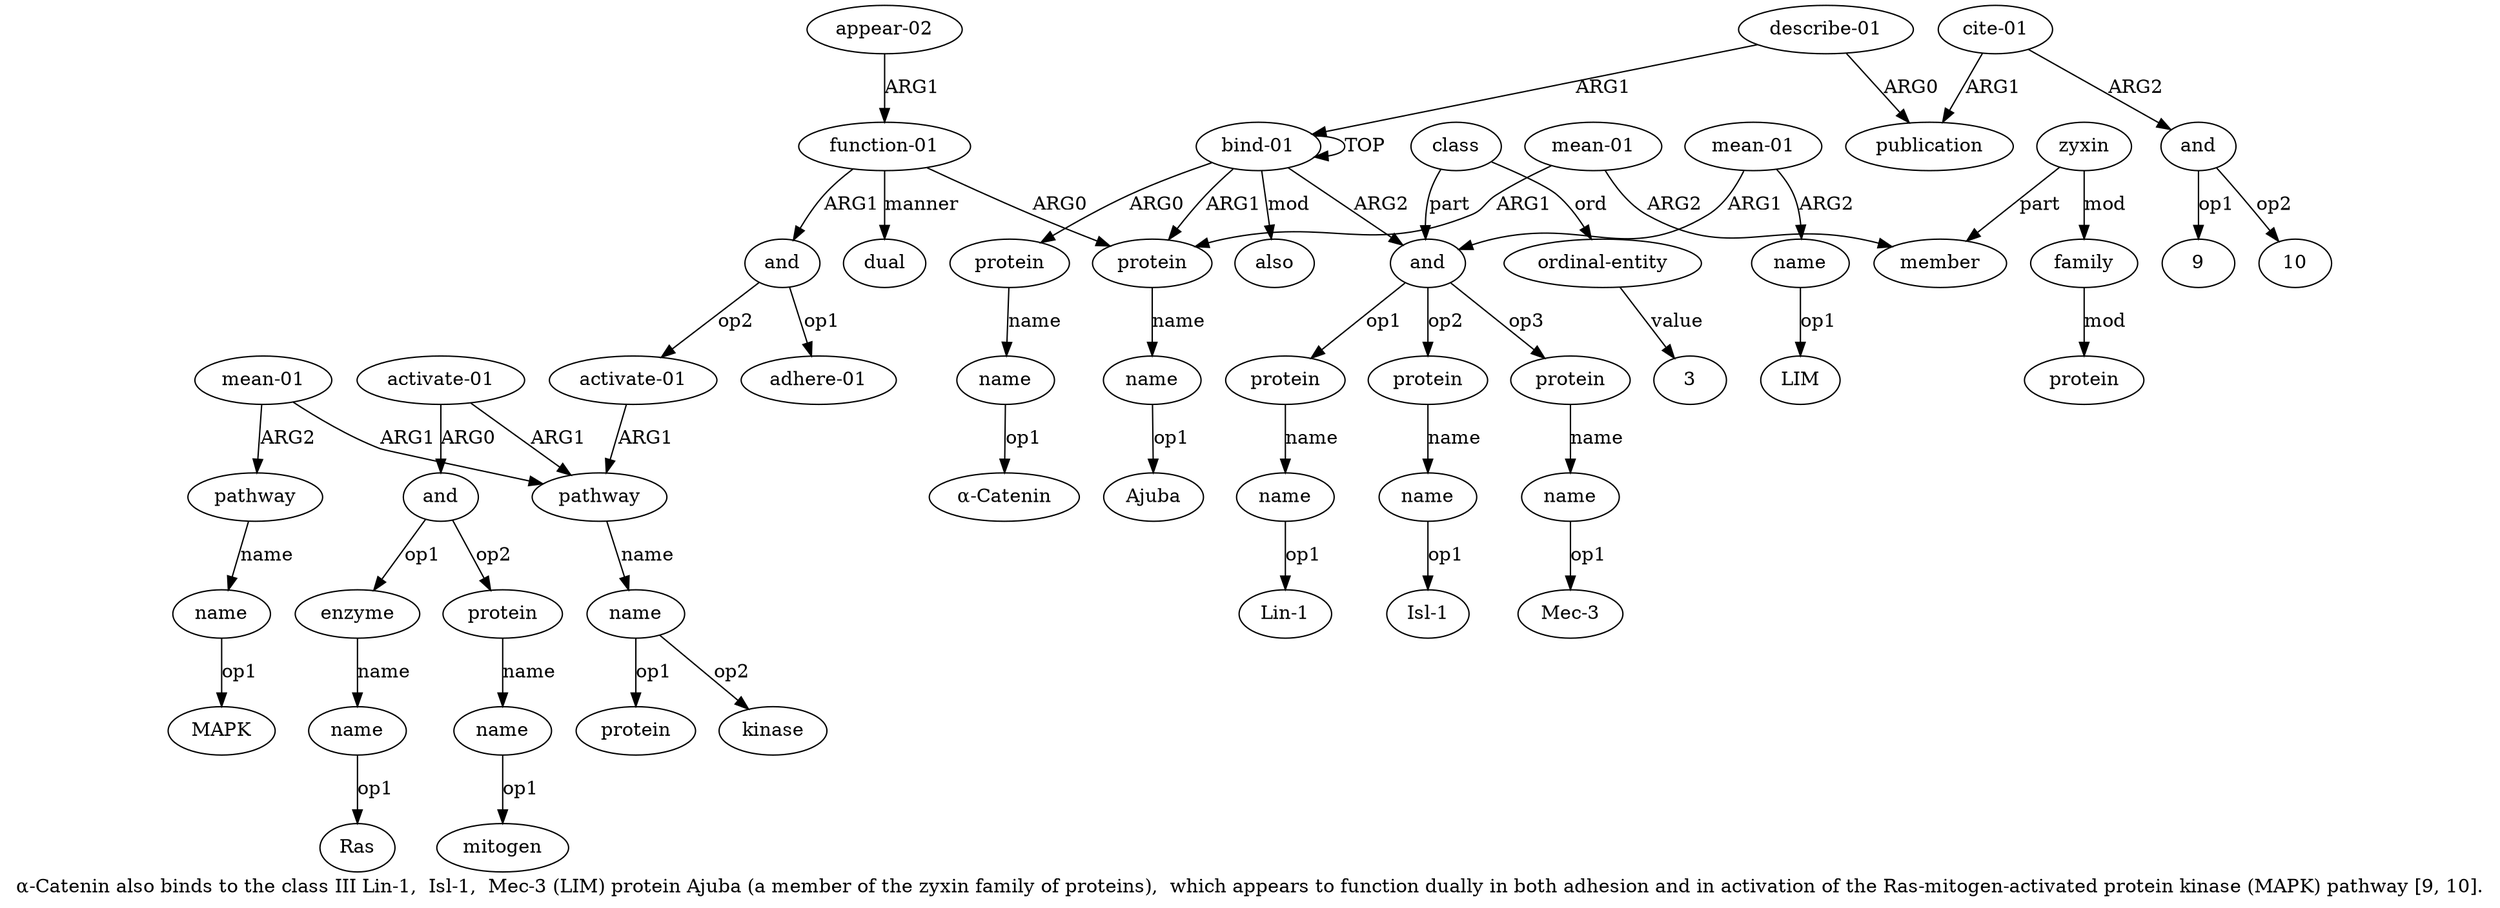 digraph  {
	graph [label="α-Catenin also binds to the class III Lin-1,  Isl-1,  Mec-3 (LIM) protein Ajuba (a member of the zyxin family of proteins),  which \
appears to function dually in both adhesion and in activation of the Ras-mitogen-activated protein kinase (MAPK) pathway [9, 10]\
."];
	node [label="\N"];
	a20	 [color=black,
		gold_ind=20,
		gold_label=protein,
		label=protein,
		test_ind=20,
		test_label=protein];
	a21	 [color=black,
		gold_ind=21,
		gold_label=name,
		label=name,
		test_ind=21,
		test_label=name];
	a20 -> a21 [key=0,
	color=black,
	gold_label=name,
	label=name,
	test_label=name];
"a21 mitogen" [color=black,
	gold_ind=-1,
	gold_label=mitogen,
	label=mitogen,
	test_ind=-1,
	test_label=mitogen];
a21 -> "a21 mitogen" [key=0,
color=black,
gold_label=op1,
label=op1,
test_label=op1];
a22 [color=black,
gold_ind=22,
gold_label="mean-01",
label="mean-01",
test_ind=22,
test_label="mean-01"];
a23 [color=black,
gold_ind=23,
gold_label=pathway,
label=pathway,
test_ind=23,
test_label=pathway];
a22 -> a23 [key=0,
color=black,
gold_label=ARG2,
label=ARG2,
test_label=ARG2];
a14 [color=black,
gold_ind=14,
gold_label=pathway,
label=pathway,
test_ind=14,
test_label=pathway];
a22 -> a14 [key=0,
color=black,
gold_label=ARG1,
label=ARG1,
test_label=ARG1];
a24 [color=black,
gold_ind=24,
gold_label=name,
label=name,
test_ind=24,
test_label=name];
a23 -> a24 [key=0,
color=black,
gold_label=name,
label=name,
test_label=name];
"a24 MAPK" [color=black,
gold_ind=-1,
gold_label=MAPK,
label=MAPK,
test_ind=-1,
test_label=MAPK];
a24 -> "a24 MAPK" [key=0,
color=black,
gold_label=op1,
label=op1,
test_label=op1];
a25 [color=black,
gold_ind=25,
gold_label="appear-02",
label="appear-02",
test_ind=25,
test_label="appear-02"];
a10 [color=black,
gold_ind=10,
gold_label="function-01",
label="function-01",
test_ind=10,
test_label="function-01"];
a25 -> a10 [key=0,
color=black,
gold_label=ARG1,
label=ARG1,
test_label=ARG1];
a26 [color=black,
gold_ind=26,
gold_label=dual,
label=dual,
test_ind=26,
test_label=dual];
a27 [color=black,
gold_ind=27,
gold_label=and,
label=and,
test_ind=27,
test_label=and];
a28 [color=black,
gold_ind=28,
gold_label=protein,
label=protein,
test_ind=28,
test_label=protein];
a27 -> a28 [key=0,
color=black,
gold_label=op1,
label=op1,
test_label=op1];
a30 [color=black,
gold_ind=30,
gold_label=protein,
label=protein,
test_ind=30,
test_label=protein];
a27 -> a30 [key=0,
color=black,
gold_label=op2,
label=op2,
test_label=op2];
a32 [color=black,
gold_ind=32,
gold_label=protein,
label=protein,
test_ind=32,
test_label=protein];
a27 -> a32 [key=0,
color=black,
gold_label=op3,
label=op3,
test_label=op3];
a29 [color=black,
gold_ind=29,
gold_label=name,
label=name,
test_ind=29,
test_label=name];
a28 -> a29 [key=0,
color=black,
gold_label=name,
label=name,
test_label=name];
"a29 Lin-1" [color=black,
gold_ind=-1,
gold_label="Lin-1",
label="Lin-1",
test_ind=-1,
test_label="Lin-1"];
a29 -> "a29 Lin-1" [key=0,
color=black,
gold_label=op1,
label=op1,
test_label=op1];
"a33 Mec-3" [color=black,
gold_ind=-1,
gold_label="Mec-3",
label="Mec-3",
test_ind=-1,
test_label="Mec-3"];
a31 [color=black,
gold_ind=31,
gold_label=name,
label=name,
test_ind=31,
test_label=name];
"a31 Isl-1" [color=black,
gold_ind=-1,
gold_label="Isl-1",
label="Isl-1",
test_ind=-1,
test_label="Isl-1"];
a31 -> "a31 Isl-1" [key=0,
color=black,
gold_label=op1,
label=op1,
test_label=op1];
a30 -> a31 [key=0,
color=black,
gold_label=name,
label=name,
test_label=name];
a37 [color=black,
gold_ind=37,
gold_label="ordinal-entity",
label="ordinal-entity",
test_ind=37,
test_label="ordinal-entity"];
"a37 3" [color=black,
gold_ind=-1,
gold_label=3,
label=3,
test_ind=-1,
test_label=3];
a37 -> "a37 3" [key=0,
color=black,
gold_label=value,
label=value,
test_label=value];
a36 [color=black,
gold_ind=36,
gold_label=class,
label=class,
test_ind=36,
test_label=class];
a36 -> a27 [key=0,
color=black,
gold_label=part,
label=part,
test_label=part];
a36 -> a37 [key=0,
color=black,
gold_label=ord,
label=ord,
test_label=ord];
a33 [color=black,
gold_ind=33,
gold_label=name,
label=name,
test_ind=33,
test_label=name];
a33 -> "a33 Mec-3" [key=0,
color=black,
gold_label=op1,
label=op1,
test_label=op1];
"a15 kinase" [color=black,
gold_ind=-1,
gold_label=kinase,
label=kinase,
test_ind=-1,
test_label=kinase];
a35 [color=black,
gold_ind=35,
gold_label=name,
label=name,
test_ind=35,
test_label=name];
"a35 LIM" [color=black,
gold_ind=-1,
gold_label=LIM,
label=LIM,
test_ind=-1,
test_label=LIM];
a35 -> "a35 LIM" [key=0,
color=black,
gold_label=op1,
label=op1,
test_label=op1];
a34 [color=black,
gold_ind=34,
gold_label="mean-01",
label="mean-01",
test_ind=34,
test_label="mean-01"];
a34 -> a27 [key=0,
color=black,
gold_label=ARG1,
label=ARG1,
test_label=ARG1];
a34 -> a35 [key=0,
color=black,
gold_label=ARG2,
label=ARG2,
test_label=ARG2];
"a2 α-Catenin" [color=black,
gold_ind=-1,
gold_label="α-Catenin",
label="α-Catenin",
test_ind=-1,
test_label="α-Catenin"];
a32 -> a33 [key=0,
color=black,
gold_label=name,
label=name,
test_label=name];
a15 [color=black,
gold_ind=15,
gold_label=name,
label=name,
test_ind=15,
test_label=name];
a15 -> "a15 kinase" [key=0,
color=black,
gold_label=op2,
label=op2,
test_label=op2];
"a15 protein" [color=black,
gold_ind=-1,
gold_label=protein,
label=protein,
test_ind=-1,
test_label=protein];
a15 -> "a15 protein" [key=0,
color=black,
gold_label=op1,
label=op1,
test_label=op1];
a14 -> a15 [key=0,
color=black,
gold_label=name,
label=name,
test_label=name];
a17 [color=black,
gold_ind=17,
gold_label=and,
label=and,
test_ind=17,
test_label=and];
a17 -> a20 [key=0,
color=black,
gold_label=op2,
label=op2,
test_label=op2];
a18 [color=black,
gold_ind=18,
gold_label=enzyme,
label=enzyme,
test_ind=18,
test_label=enzyme];
a17 -> a18 [key=0,
color=black,
gold_label=op1,
label=op1,
test_label=op1];
a16 [color=black,
gold_ind=16,
gold_label="activate-01",
label="activate-01",
test_ind=16,
test_label="activate-01"];
a16 -> a14 [key=0,
color=black,
gold_label=ARG1,
label=ARG1,
test_label=ARG1];
a16 -> a17 [key=0,
color=black,
gold_label=ARG0,
label=ARG0,
test_label=ARG0];
a11 [color=black,
gold_ind=11,
gold_label=and,
label=and,
test_ind=11,
test_label=and];
a13 [color=black,
gold_ind=13,
gold_label="activate-01",
label="activate-01",
test_ind=13,
test_label="activate-01"];
a11 -> a13 [key=0,
color=black,
gold_label=op2,
label=op2,
test_label=op2];
a12 [color=black,
gold_ind=12,
gold_label="adhere-01",
label="adhere-01",
test_ind=12,
test_label="adhere-01"];
a11 -> a12 [key=0,
color=black,
gold_label=op1,
label=op1,
test_label=op1];
a10 -> a26 [key=0,
color=black,
gold_label=manner,
label=manner,
test_label=manner];
a10 -> a11 [key=0,
color=black,
gold_label=ARG1,
label=ARG1,
test_label=ARG1];
a3 [color=black,
gold_ind=3,
gold_label=protein,
label=protein,
test_ind=3,
test_label=protein];
a10 -> a3 [key=0,
color=black,
gold_label=ARG0,
label=ARG0,
test_label=ARG0];
a13 -> a14 [key=0,
color=black,
gold_label=ARG1,
label=ARG1,
test_label=ARG1];
"a42 10" [color=black,
gold_ind=-1,
gold_label=10,
label=10,
test_ind=-1,
test_label=10];
a39 [color=black,
gold_ind=39,
gold_label="describe-01",
label="describe-01",
test_ind=39,
test_label="describe-01"];
a0 [color=black,
gold_ind=0,
gold_label="bind-01",
label="bind-01",
test_ind=0,
test_label="bind-01"];
a39 -> a0 [key=0,
color=black,
gold_label=ARG1,
label=ARG1,
test_label=ARG1];
a40 [color=black,
gold_ind=40,
gold_label=publication,
label=publication,
test_ind=40,
test_label=publication];
a39 -> a40 [key=0,
color=black,
gold_label=ARG0,
label=ARG0,
test_label=ARG0];
a38 [color=black,
gold_ind=38,
gold_label=also,
label=also,
test_ind=38,
test_label=also];
a19 [color=black,
gold_ind=19,
gold_label=name,
label=name,
test_ind=19,
test_label=name];
"a19 Ras" [color=black,
gold_ind=-1,
gold_label=Ras,
label=Ras,
test_ind=-1,
test_label=Ras];
a19 -> "a19 Ras" [key=0,
color=black,
gold_label=op1,
label=op1,
test_label=op1];
a18 -> a19 [key=0,
color=black,
gold_label=name,
label=name,
test_label=name];
a1 [color=black,
gold_ind=1,
gold_label=protein,
label=protein,
test_ind=1,
test_label=protein];
a2 [color=black,
gold_ind=2,
gold_label=name,
label=name,
test_ind=2,
test_label=name];
a1 -> a2 [key=0,
color=black,
gold_label=name,
label=name,
test_label=name];
a0 -> a27 [key=0,
color=black,
gold_label=ARG2,
label=ARG2,
test_label=ARG2];
a0 -> a38 [key=0,
color=black,
gold_label=mod,
label=mod,
test_label=mod];
a0 -> a1 [key=0,
color=black,
gold_label=ARG0,
label=ARG0,
test_label=ARG0];
a0 -> a0 [key=0,
color=black,
gold_label=TOP,
label=TOP,
test_label=TOP];
a0 -> a3 [key=0,
color=black,
gold_label=ARG1,
label=ARG1,
test_label=ARG1];
a4 [color=black,
gold_ind=4,
gold_label=name,
label=name,
test_ind=4,
test_label=name];
a3 -> a4 [key=0,
color=black,
gold_label=name,
label=name,
test_label=name];
a2 -> "a2 α-Catenin" [key=0,
color=black,
gold_label=op1,
label=op1,
test_label=op1];
a5 [color=black,
gold_ind=5,
gold_label="mean-01",
label="mean-01",
test_ind=5,
test_label="mean-01"];
a5 -> a3 [key=0,
color=black,
gold_label=ARG1,
label=ARG1,
test_label=ARG1];
a6 [color=black,
gold_ind=6,
gold_label=member,
label=member,
test_ind=6,
test_label=member];
a5 -> a6 [key=0,
color=black,
gold_label=ARG2,
label=ARG2,
test_label=ARG2];
"a4 Ajuba" [color=black,
gold_ind=-1,
gold_label=Ajuba,
label=Ajuba,
test_ind=-1,
test_label=Ajuba];
a4 -> "a4 Ajuba" [key=0,
color=black,
gold_label=op1,
label=op1,
test_label=op1];
a7 [color=black,
gold_ind=7,
gold_label=zyxin,
label=zyxin,
test_ind=7,
test_label=zyxin];
a7 -> a6 [key=0,
color=black,
gold_label=part,
label=part,
test_label=part];
a8 [color=black,
gold_ind=8,
gold_label=family,
label=family,
test_ind=8,
test_label=family];
a7 -> a8 [key=0,
color=black,
gold_label=mod,
label=mod,
test_label=mod];
a9 [color=black,
gold_ind=9,
gold_label=protein,
label=protein,
test_ind=9,
test_label=protein];
a8 -> a9 [key=0,
color=black,
gold_label=mod,
label=mod,
test_label=mod];
"a42 9" [color=black,
gold_ind=-1,
gold_label=9,
label=9,
test_ind=-1,
test_label=9];
a42 [color=black,
gold_ind=42,
gold_label=and,
label=and,
test_ind=42,
test_label=and];
a42 -> "a42 10" [key=0,
color=black,
gold_label=op2,
label=op2,
test_label=op2];
a42 -> "a42 9" [key=0,
color=black,
gold_label=op1,
label=op1,
test_label=op1];
a41 [color=black,
gold_ind=41,
gold_label="cite-01",
label="cite-01",
test_ind=41,
test_label="cite-01"];
a41 -> a42 [key=0,
color=black,
gold_label=ARG2,
label=ARG2,
test_label=ARG2];
a41 -> a40 [key=0,
color=black,
gold_label=ARG1,
label=ARG1,
test_label=ARG1];
}
